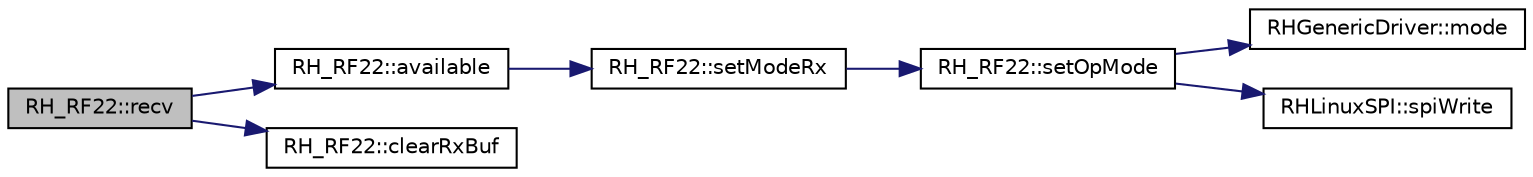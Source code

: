 digraph "RH_RF22::recv"
{
 // LATEX_PDF_SIZE
  edge [fontname="Helvetica",fontsize="10",labelfontname="Helvetica",labelfontsize="10"];
  node [fontname="Helvetica",fontsize="10",shape=record];
  rankdir="LR";
  Node1 [label="RH_RF22::recv",height=0.2,width=0.4,color="black", fillcolor="grey75", style="filled", fontcolor="black",tooltip=" "];
  Node1 -> Node2 [color="midnightblue",fontsize="10",style="solid",fontname="Helvetica"];
  Node2 [label="RH_RF22::available",height=0.2,width=0.4,color="black", fillcolor="white", style="filled",URL="$class_r_h___r_f22.html#a1ce9a8d3d5fa9ad10054b0119030806f",tooltip=" "];
  Node2 -> Node3 [color="midnightblue",fontsize="10",style="solid",fontname="Helvetica"];
  Node3 [label="RH_RF22::setModeRx",height=0.2,width=0.4,color="black", fillcolor="white", style="filled",URL="$class_r_h___r_f22.html#ad9529f61e4e50eed3f77d0323ad8a193",tooltip=" "];
  Node3 -> Node4 [color="midnightblue",fontsize="10",style="solid",fontname="Helvetica"];
  Node4 [label="RH_RF22::setOpMode",height=0.2,width=0.4,color="black", fillcolor="white", style="filled",URL="$class_r_h___r_f22.html#a9d7c1307380a4267b4c585422c680bf1",tooltip=" "];
  Node4 -> Node5 [color="midnightblue",fontsize="10",style="solid",fontname="Helvetica"];
  Node5 [label="RHGenericDriver::mode",height=0.2,width=0.4,color="black", fillcolor="white", style="filled",URL="$class_r_h_generic_driver.html#a80ff7dfded27279332cf8fa6f15dce74",tooltip=" "];
  Node4 -> Node6 [color="midnightblue",fontsize="10",style="solid",fontname="Helvetica"];
  Node6 [label="RHLinuxSPI::spiWrite",height=0.2,width=0.4,color="black", fillcolor="white", style="filled",URL="$class_r_h_linux_s_p_i.html#a090235d967429bdf01b5a32132ef2d3e",tooltip=" "];
  Node1 -> Node7 [color="midnightblue",fontsize="10",style="solid",fontname="Helvetica"];
  Node7 [label="RH_RF22::clearRxBuf",height=0.2,width=0.4,color="black", fillcolor="white", style="filled",URL="$class_r_h___r_f22.html#aebb4846b62c1262a257c635fee4e0261",tooltip=" "];
}
